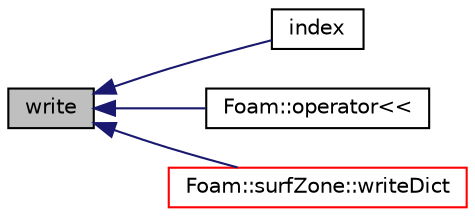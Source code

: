 digraph "write"
{
  bgcolor="transparent";
  edge [fontname="Helvetica",fontsize="10",labelfontname="Helvetica",labelfontsize="10"];
  node [fontname="Helvetica",fontsize="10",shape=record];
  rankdir="LR";
  Node60 [label="write",height=0.2,width=0.4,color="black", fillcolor="grey75", style="filled", fontcolor="black"];
  Node60 -> Node61 [dir="back",color="midnightblue",fontsize="10",style="solid",fontname="Helvetica"];
  Node61 [label="index",height=0.2,width=0.4,color="black",URL="$a30973.html#a4a438520bb14406481732edc13c119c7",tooltip="Return the index of this zone in the surface mesh. "];
  Node60 -> Node62 [dir="back",color="midnightblue",fontsize="10",style="solid",fontname="Helvetica"];
  Node62 [label="Foam::operator\<\<",height=0.2,width=0.4,color="black",URL="$a21851.html#a92d5e6eeab41f4ef2b99eb8647c4220c"];
  Node60 -> Node63 [dir="back",color="midnightblue",fontsize="10",style="solid",fontname="Helvetica"];
  Node63 [label="Foam::surfZone::writeDict",height=0.2,width=0.4,color="red",URL="$a30965.html#a99e013320e2bb0118f0c2857a9193f62",tooltip="Write dictionary. "];
}
